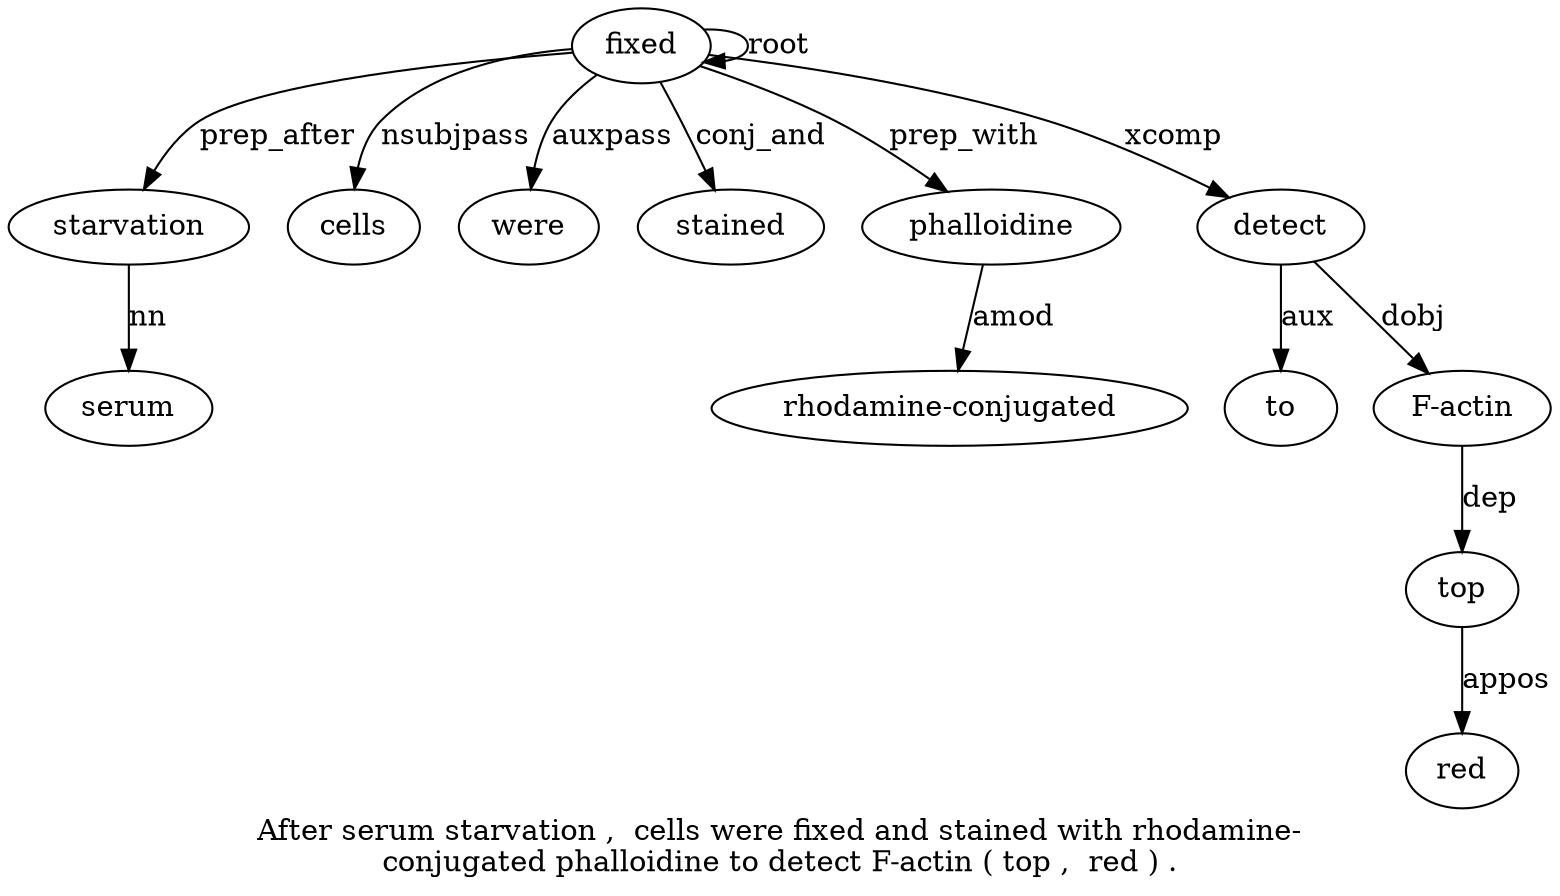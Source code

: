 digraph "After serum starvation ,  cells were fixed and stained with rhodamine-conjugated phalloidine to detect F-actin ( top ,  red ) ." {
label="After serum starvation ,  cells were fixed and stained with rhodamine-
conjugated phalloidine to detect F-actin ( top ,  red ) .";
starvation3 [style=filled, fillcolor=white, label=starvation];
serum2 [style=filled, fillcolor=white, label=serum];
starvation3 -> serum2  [label=nn];
fixed7 [style=filled, fillcolor=white, label=fixed];
fixed7 -> starvation3  [label=prep_after];
cells5 [style=filled, fillcolor=white, label=cells];
fixed7 -> cells5  [label=nsubjpass];
were6 [style=filled, fillcolor=white, label=were];
fixed7 -> were6  [label=auxpass];
fixed7 -> fixed7  [label=root];
stained9 [style=filled, fillcolor=white, label=stained];
fixed7 -> stained9  [label=conj_and];
phalloidine12 [style=filled, fillcolor=white, label=phalloidine];
"rhodamine-conjugated11" [style=filled, fillcolor=white, label="rhodamine-conjugated"];
phalloidine12 -> "rhodamine-conjugated11"  [label=amod];
fixed7 -> phalloidine12  [label=prep_with];
detect14 [style=filled, fillcolor=white, label=detect];
to13 [style=filled, fillcolor=white, label=to];
detect14 -> to13  [label=aux];
fixed7 -> detect14  [label=xcomp];
"F-actin15" [style=filled, fillcolor=white, label="F-actin"];
detect14 -> "F-actin15"  [label=dobj];
top17 [style=filled, fillcolor=white, label=top];
"F-actin15" -> top17  [label=dep];
red19 [style=filled, fillcolor=white, label=red];
top17 -> red19  [label=appos];
}
